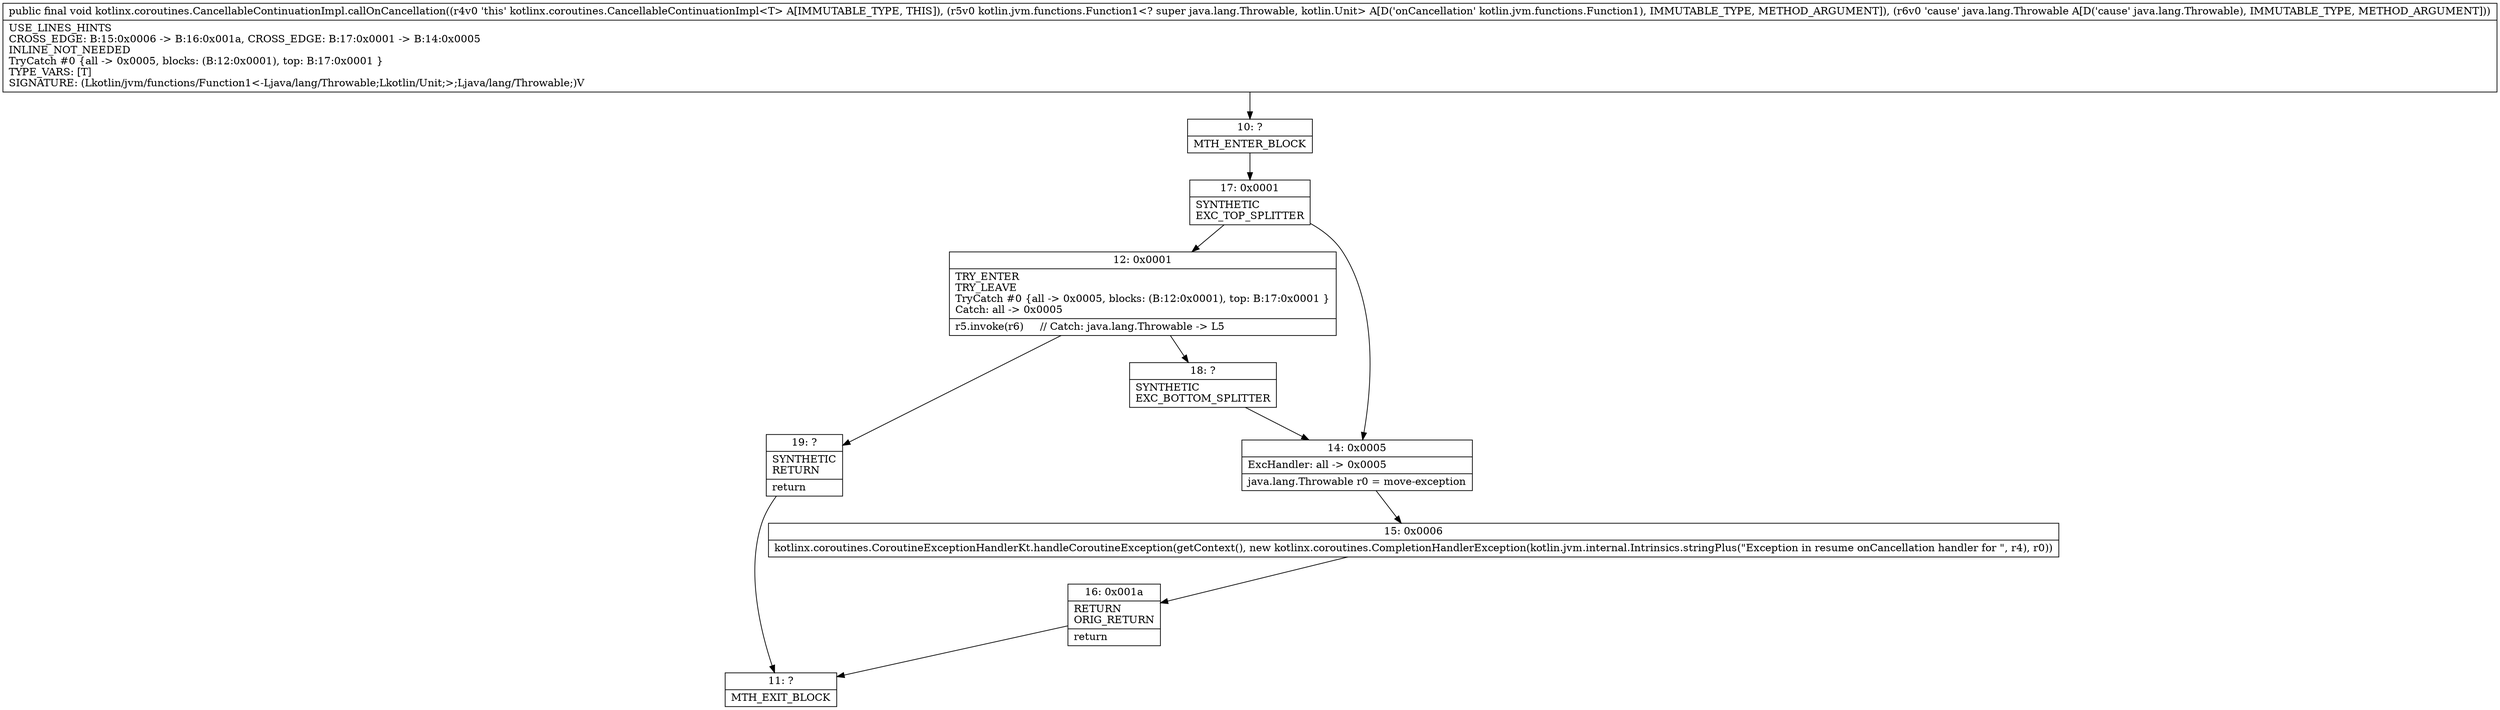 digraph "CFG forkotlinx.coroutines.CancellableContinuationImpl.callOnCancellation(Lkotlin\/jvm\/functions\/Function1;Ljava\/lang\/Throwable;)V" {
Node_10 [shape=record,label="{10\:\ ?|MTH_ENTER_BLOCK\l}"];
Node_17 [shape=record,label="{17\:\ 0x0001|SYNTHETIC\lEXC_TOP_SPLITTER\l}"];
Node_12 [shape=record,label="{12\:\ 0x0001|TRY_ENTER\lTRY_LEAVE\lTryCatch #0 \{all \-\> 0x0005, blocks: (B:12:0x0001), top: B:17:0x0001 \}\lCatch: all \-\> 0x0005\l|r5.invoke(r6)     \/\/ Catch: java.lang.Throwable \-\> L5\l}"];
Node_18 [shape=record,label="{18\:\ ?|SYNTHETIC\lEXC_BOTTOM_SPLITTER\l}"];
Node_19 [shape=record,label="{19\:\ ?|SYNTHETIC\lRETURN\l|return\l}"];
Node_11 [shape=record,label="{11\:\ ?|MTH_EXIT_BLOCK\l}"];
Node_14 [shape=record,label="{14\:\ 0x0005|ExcHandler: all \-\> 0x0005\l|java.lang.Throwable r0 = move\-exception\l}"];
Node_15 [shape=record,label="{15\:\ 0x0006|kotlinx.coroutines.CoroutineExceptionHandlerKt.handleCoroutineException(getContext(), new kotlinx.coroutines.CompletionHandlerException(kotlin.jvm.internal.Intrinsics.stringPlus(\"Exception in resume onCancellation handler for \", r4), r0))\l}"];
Node_16 [shape=record,label="{16\:\ 0x001a|RETURN\lORIG_RETURN\l|return\l}"];
MethodNode[shape=record,label="{public final void kotlinx.coroutines.CancellableContinuationImpl.callOnCancellation((r4v0 'this' kotlinx.coroutines.CancellableContinuationImpl\<T\> A[IMMUTABLE_TYPE, THIS]), (r5v0 kotlin.jvm.functions.Function1\<? super java.lang.Throwable, kotlin.Unit\> A[D('onCancellation' kotlin.jvm.functions.Function1), IMMUTABLE_TYPE, METHOD_ARGUMENT]), (r6v0 'cause' java.lang.Throwable A[D('cause' java.lang.Throwable), IMMUTABLE_TYPE, METHOD_ARGUMENT]))  | USE_LINES_HINTS\lCROSS_EDGE: B:15:0x0006 \-\> B:16:0x001a, CROSS_EDGE: B:17:0x0001 \-\> B:14:0x0005\lINLINE_NOT_NEEDED\lTryCatch #0 \{all \-\> 0x0005, blocks: (B:12:0x0001), top: B:17:0x0001 \}\lTYPE_VARS: [T]\lSIGNATURE: (Lkotlin\/jvm\/functions\/Function1\<\-Ljava\/lang\/Throwable;Lkotlin\/Unit;\>;Ljava\/lang\/Throwable;)V\l}"];
MethodNode -> Node_10;Node_10 -> Node_17;
Node_17 -> Node_12;
Node_17 -> Node_14;
Node_12 -> Node_18;
Node_12 -> Node_19;
Node_18 -> Node_14;
Node_19 -> Node_11;
Node_14 -> Node_15;
Node_15 -> Node_16;
Node_16 -> Node_11;
}

